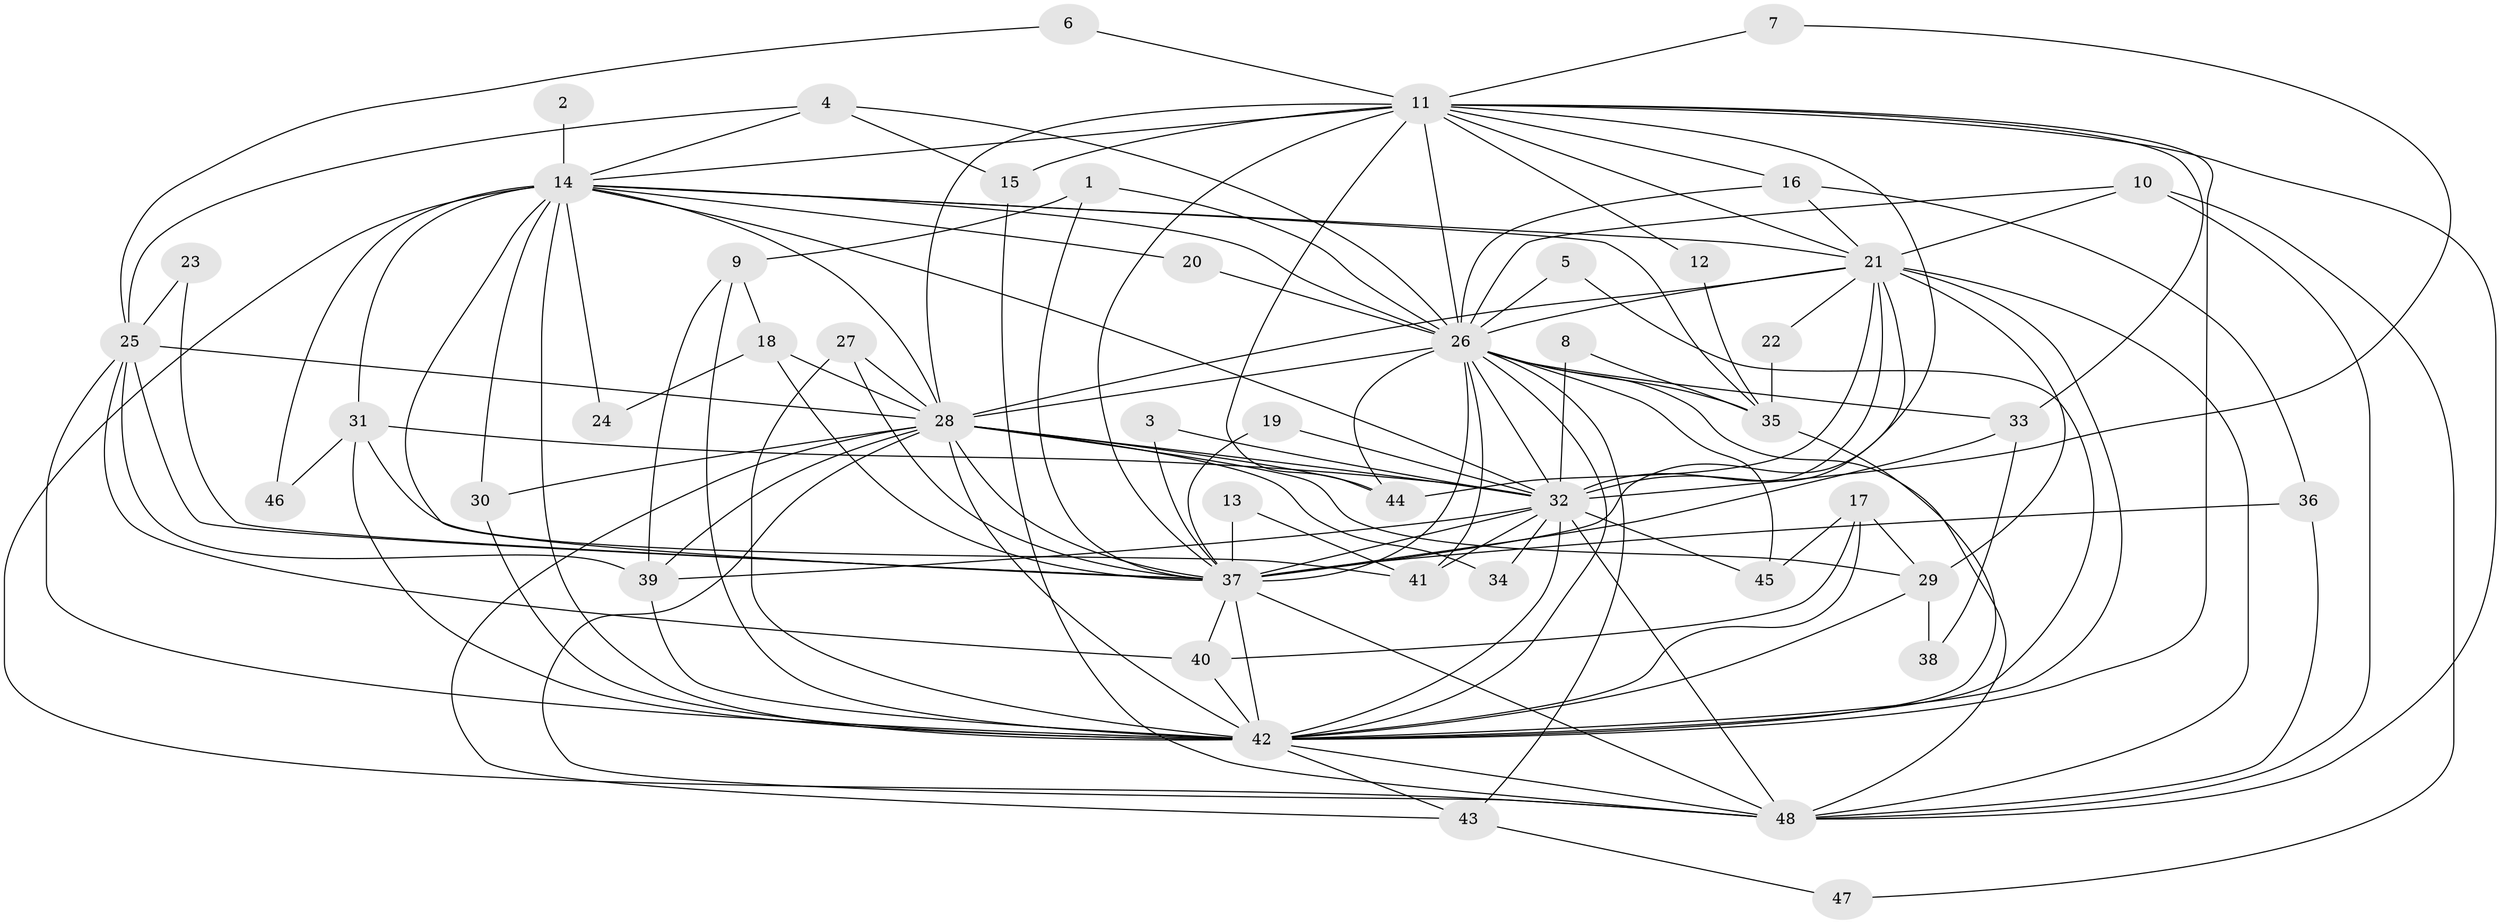 // original degree distribution, {19: 0.010526315789473684, 28: 0.021052631578947368, 21: 0.021052631578947368, 14: 0.010526315789473684, 18: 0.021052631578947368, 20: 0.021052631578947368, 2: 0.6, 3: 0.14736842105263157, 4: 0.08421052631578947, 6: 0.021052631578947368, 8: 0.010526315789473684, 5: 0.031578947368421054}
// Generated by graph-tools (version 1.1) at 2025/01/03/09/25 03:01:35]
// undirected, 48 vertices, 136 edges
graph export_dot {
graph [start="1"]
  node [color=gray90,style=filled];
  1;
  2;
  3;
  4;
  5;
  6;
  7;
  8;
  9;
  10;
  11;
  12;
  13;
  14;
  15;
  16;
  17;
  18;
  19;
  20;
  21;
  22;
  23;
  24;
  25;
  26;
  27;
  28;
  29;
  30;
  31;
  32;
  33;
  34;
  35;
  36;
  37;
  38;
  39;
  40;
  41;
  42;
  43;
  44;
  45;
  46;
  47;
  48;
  1 -- 9 [weight=1.0];
  1 -- 26 [weight=1.0];
  1 -- 37 [weight=1.0];
  2 -- 14 [weight=1.0];
  3 -- 32 [weight=1.0];
  3 -- 37 [weight=1.0];
  4 -- 14 [weight=1.0];
  4 -- 15 [weight=1.0];
  4 -- 25 [weight=1.0];
  4 -- 26 [weight=1.0];
  5 -- 26 [weight=1.0];
  5 -- 42 [weight=1.0];
  6 -- 11 [weight=1.0];
  6 -- 25 [weight=1.0];
  7 -- 11 [weight=1.0];
  7 -- 32 [weight=1.0];
  8 -- 32 [weight=1.0];
  8 -- 35 [weight=1.0];
  9 -- 18 [weight=1.0];
  9 -- 39 [weight=1.0];
  9 -- 42 [weight=1.0];
  10 -- 21 [weight=1.0];
  10 -- 26 [weight=1.0];
  10 -- 47 [weight=1.0];
  10 -- 48 [weight=1.0];
  11 -- 12 [weight=1.0];
  11 -- 14 [weight=1.0];
  11 -- 15 [weight=1.0];
  11 -- 16 [weight=1.0];
  11 -- 21 [weight=1.0];
  11 -- 26 [weight=3.0];
  11 -- 28 [weight=2.0];
  11 -- 32 [weight=1.0];
  11 -- 33 [weight=1.0];
  11 -- 37 [weight=2.0];
  11 -- 42 [weight=1.0];
  11 -- 44 [weight=1.0];
  11 -- 48 [weight=1.0];
  12 -- 35 [weight=1.0];
  13 -- 37 [weight=1.0];
  13 -- 41 [weight=1.0];
  14 -- 20 [weight=1.0];
  14 -- 21 [weight=1.0];
  14 -- 24 [weight=1.0];
  14 -- 26 [weight=1.0];
  14 -- 28 [weight=1.0];
  14 -- 30 [weight=1.0];
  14 -- 31 [weight=1.0];
  14 -- 32 [weight=1.0];
  14 -- 35 [weight=1.0];
  14 -- 37 [weight=3.0];
  14 -- 42 [weight=2.0];
  14 -- 46 [weight=1.0];
  14 -- 48 [weight=1.0];
  15 -- 48 [weight=1.0];
  16 -- 21 [weight=1.0];
  16 -- 26 [weight=1.0];
  16 -- 36 [weight=1.0];
  17 -- 29 [weight=1.0];
  17 -- 40 [weight=1.0];
  17 -- 42 [weight=1.0];
  17 -- 45 [weight=1.0];
  18 -- 24 [weight=1.0];
  18 -- 28 [weight=1.0];
  18 -- 37 [weight=2.0];
  19 -- 32 [weight=1.0];
  19 -- 37 [weight=1.0];
  20 -- 26 [weight=1.0];
  21 -- 22 [weight=1.0];
  21 -- 26 [weight=1.0];
  21 -- 28 [weight=1.0];
  21 -- 29 [weight=1.0];
  21 -- 32 [weight=2.0];
  21 -- 37 [weight=3.0];
  21 -- 42 [weight=2.0];
  21 -- 44 [weight=1.0];
  21 -- 48 [weight=1.0];
  22 -- 35 [weight=1.0];
  23 -- 25 [weight=1.0];
  23 -- 37 [weight=1.0];
  25 -- 28 [weight=1.0];
  25 -- 37 [weight=1.0];
  25 -- 39 [weight=1.0];
  25 -- 40 [weight=1.0];
  25 -- 42 [weight=1.0];
  26 -- 28 [weight=1.0];
  26 -- 32 [weight=2.0];
  26 -- 33 [weight=1.0];
  26 -- 35 [weight=1.0];
  26 -- 37 [weight=3.0];
  26 -- 41 [weight=2.0];
  26 -- 42 [weight=2.0];
  26 -- 43 [weight=1.0];
  26 -- 44 [weight=1.0];
  26 -- 45 [weight=1.0];
  26 -- 48 [weight=2.0];
  27 -- 28 [weight=1.0];
  27 -- 37 [weight=1.0];
  27 -- 42 [weight=1.0];
  28 -- 29 [weight=1.0];
  28 -- 30 [weight=2.0];
  28 -- 32 [weight=1.0];
  28 -- 34 [weight=1.0];
  28 -- 37 [weight=2.0];
  28 -- 39 [weight=1.0];
  28 -- 42 [weight=2.0];
  28 -- 43 [weight=1.0];
  28 -- 44 [weight=1.0];
  28 -- 48 [weight=1.0];
  29 -- 38 [weight=1.0];
  29 -- 42 [weight=1.0];
  30 -- 42 [weight=1.0];
  31 -- 32 [weight=2.0];
  31 -- 41 [weight=1.0];
  31 -- 42 [weight=1.0];
  31 -- 46 [weight=1.0];
  32 -- 34 [weight=1.0];
  32 -- 37 [weight=2.0];
  32 -- 39 [weight=1.0];
  32 -- 41 [weight=1.0];
  32 -- 42 [weight=1.0];
  32 -- 45 [weight=1.0];
  32 -- 48 [weight=1.0];
  33 -- 37 [weight=1.0];
  33 -- 38 [weight=1.0];
  35 -- 42 [weight=1.0];
  36 -- 37 [weight=1.0];
  36 -- 48 [weight=1.0];
  37 -- 40 [weight=1.0];
  37 -- 42 [weight=4.0];
  37 -- 48 [weight=2.0];
  39 -- 42 [weight=1.0];
  40 -- 42 [weight=1.0];
  42 -- 43 [weight=1.0];
  42 -- 48 [weight=2.0];
  43 -- 47 [weight=1.0];
}
